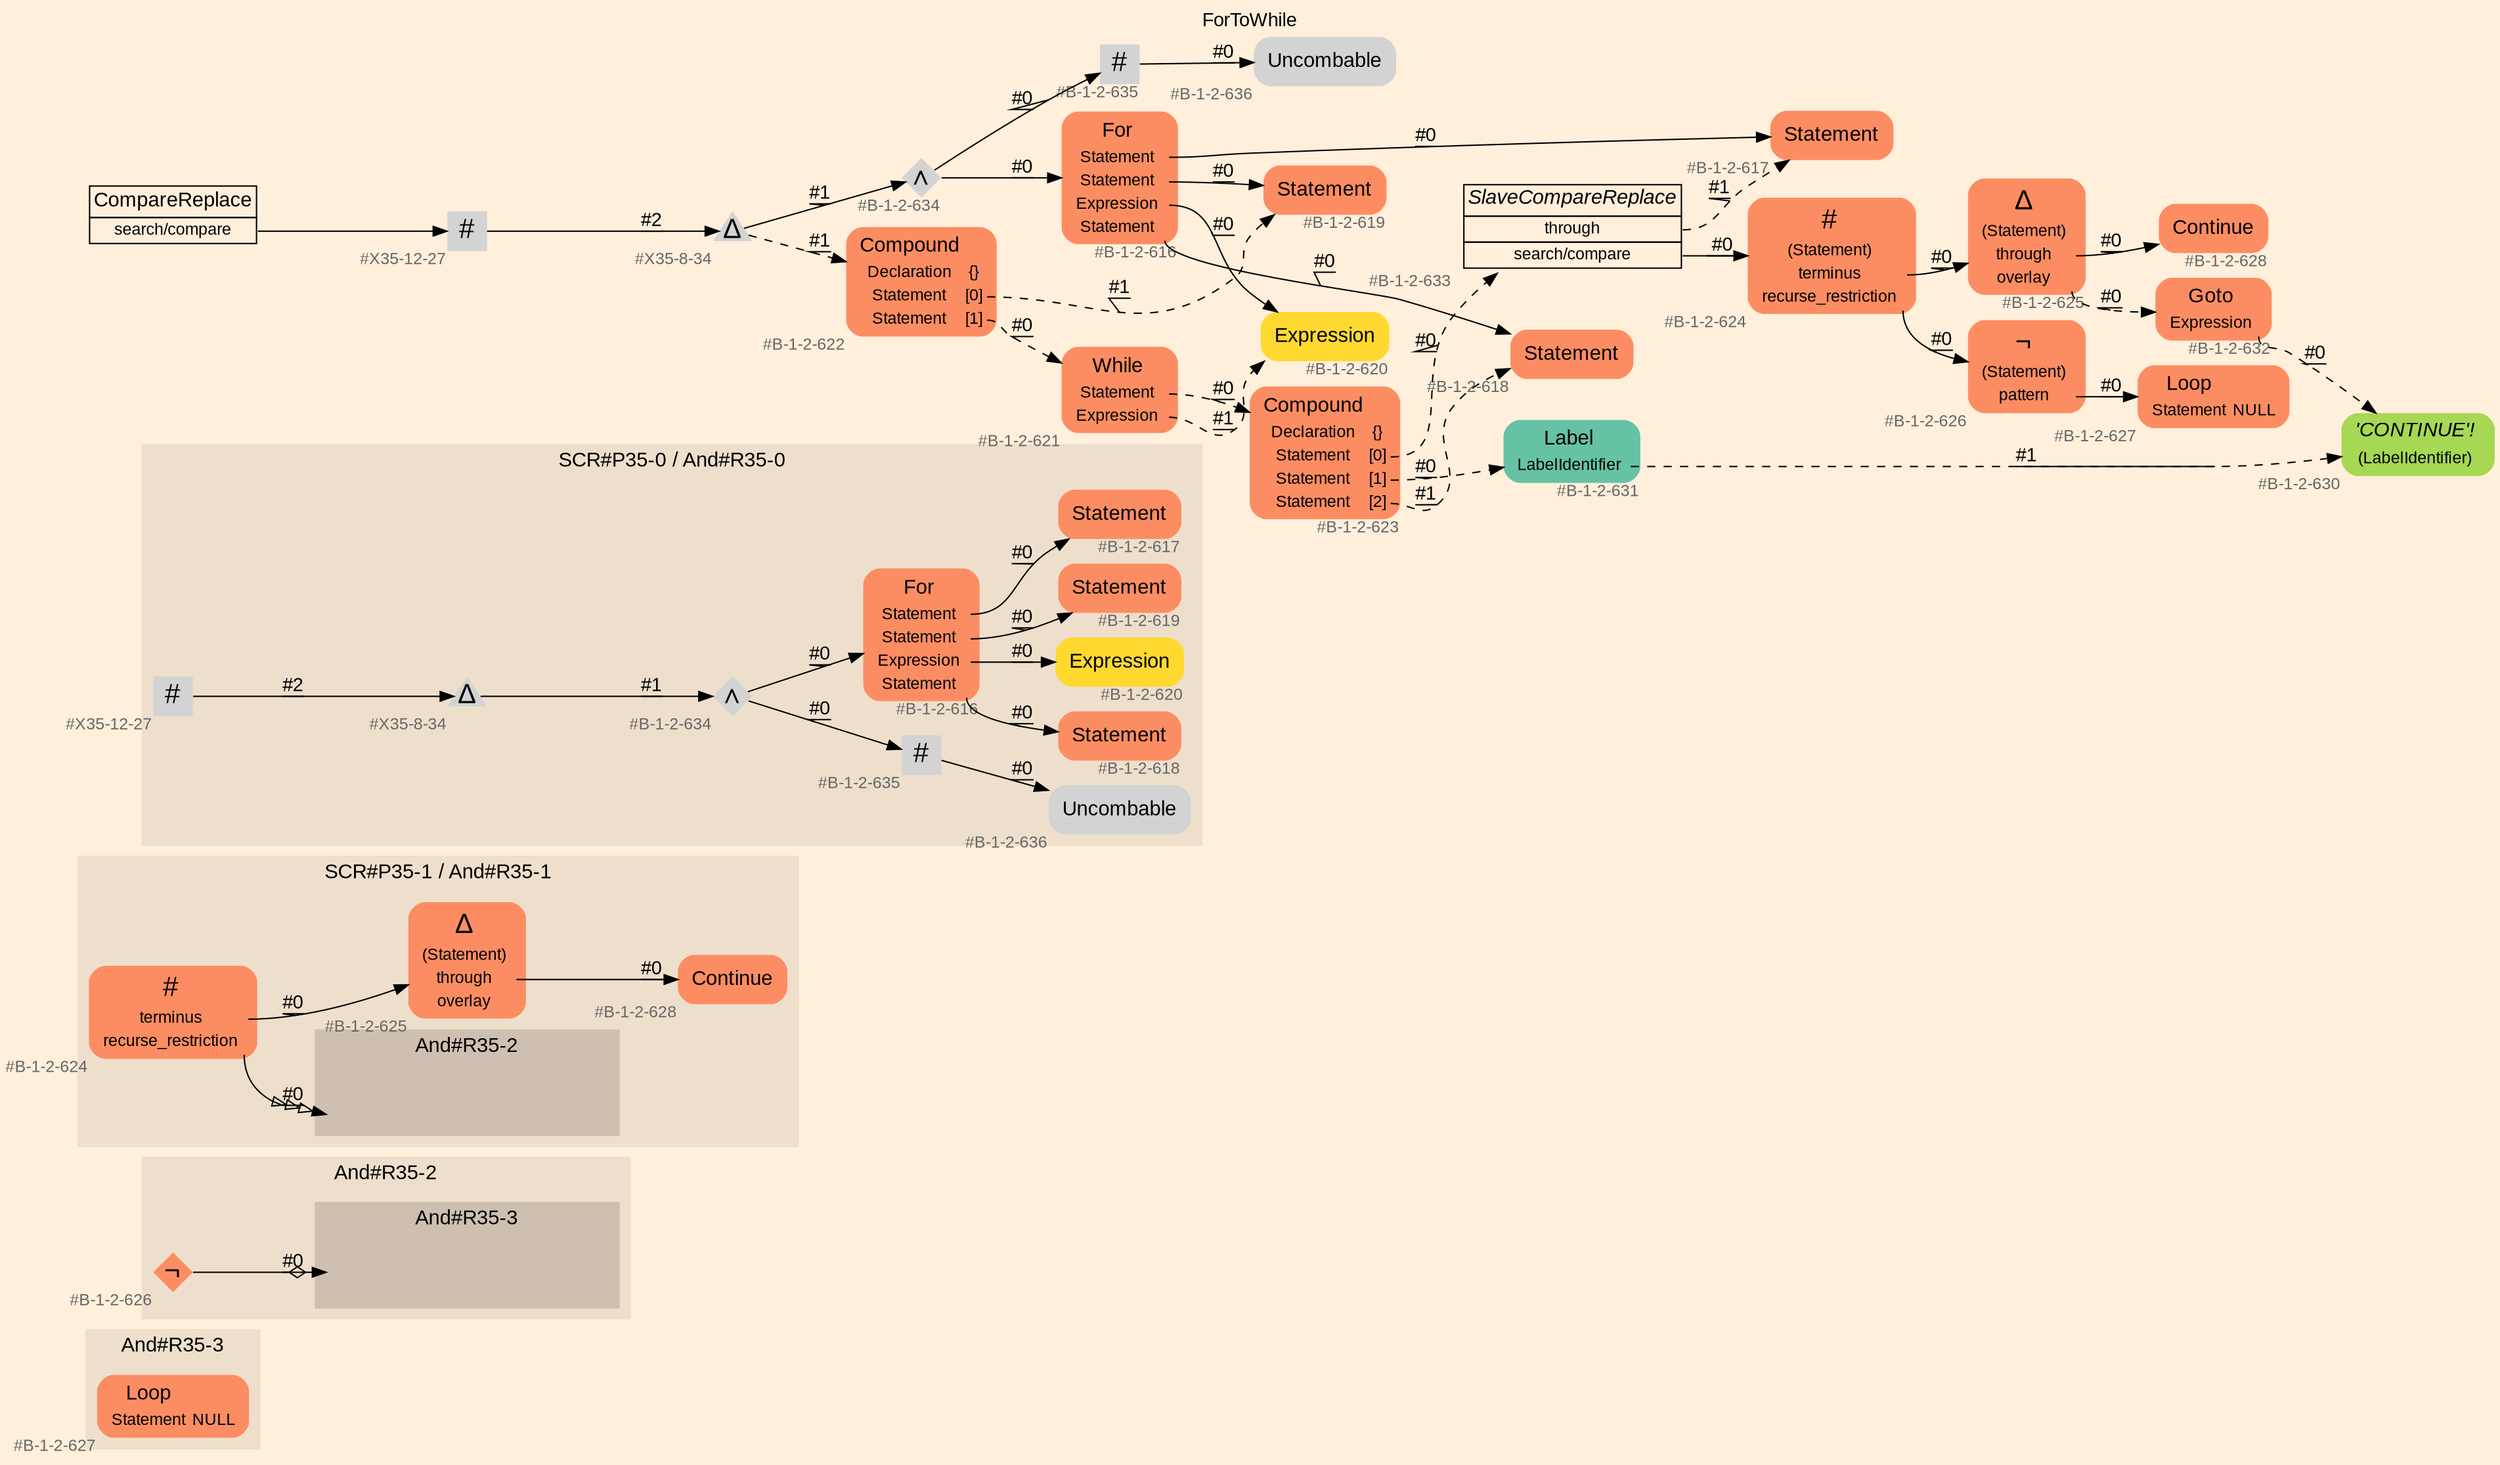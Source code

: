 digraph "ForToWhile" {
label = "ForToWhile"
labelloc = t
graph [
    rankdir = "LR"
    ranksep = 0.3
    bgcolor = antiquewhite1
    color = black
    fontcolor = black
    fontname = "Arial"
];
node [
    fontname = "Arial"
];
edge [
    fontname = "Arial"
];

// -------------------- figure And#R35-3 --------------------
// -------- region And#R35-3 ----------
subgraph "clusterAnd#R35-3" {
    label = "And#R35-3"
    style = "filled"
    color = antiquewhite2
    fontsize = "15"
    // -------- block And#R35-3/#B-1-2-627 ----------
    "And#R35-3/#B-1-2-627" [
        fillcolor = "/set28/2"
        xlabel = "#B-1-2-627"
        fontsize = "12"
        fontcolor = grey40
        shape = "plaintext"
        label = <<TABLE BORDER="0" CELLBORDER="0" CELLSPACING="0">
         <TR><TD><FONT COLOR="black" POINT-SIZE="15">Loop</FONT></TD></TR>
         <TR><TD><FONT COLOR="black" POINT-SIZE="12">Statement</FONT></TD><TD PORT="port0"><FONT COLOR="black" POINT-SIZE="12">NULL</FONT></TD></TR>
        </TABLE>>
        style = "rounded,filled"
    ];
    
}


// -------------------- figure And#R35-2 --------------------
// -------- region And#R35-2 ----------
subgraph "clusterAnd#R35-2" {
    label = "And#R35-2"
    style = "filled"
    color = antiquewhite2
    fontsize = "15"
    // -------- block And#R35-2/#B-1-2-626 ----------
    "And#R35-2/#B-1-2-626" [
        fillcolor = "/set28/2"
        xlabel = "#B-1-2-626"
        fontsize = "12"
        fontcolor = grey40
        shape = "diamond"
        label = <<FONT COLOR="black" POINT-SIZE="20">¬</FONT>>
        style = "filled"
        penwidth = 0.0
        fixedsize = true
        width = 0.4
        height = 0.4
    ];
    
    // -------- region And#R35-2/And#R35-3 ----------
    subgraph "clusterAnd#R35-2/And#R35-3" {
        label = "And#R35-3"
        style = "filled"
        color = antiquewhite3
        fontsize = "15"
        // -------- block And#R35-2/And#R35-3/#B-1-2-627 ----------
        "And#R35-2/And#R35-3/#B-1-2-627" [
            fillcolor = "/set28/2"
            xlabel = "#B-1-2-627"
            fontsize = "12"
            fontcolor = grey40
            shape = "none"
            style = "invisible"
        ];
        
    }
    
}

"And#R35-2/#B-1-2-626" -> "And#R35-2/And#R35-3/#B-1-2-627" [
    arrowhead="normalnoneodiamond"
    label = "#0"
    decorate = true
    color = black
    fontcolor = black
];


// -------------------- figure And#R35-1 --------------------
// -------- region And#R35-1 ----------
subgraph "clusterAnd#R35-1" {
    label = "SCR#P35-1 / And#R35-1"
    style = "filled"
    color = antiquewhite2
    fontsize = "15"
    // -------- block And#R35-1/#B-1-2-624 ----------
    "And#R35-1/#B-1-2-624" [
        fillcolor = "/set28/2"
        xlabel = "#B-1-2-624"
        fontsize = "12"
        fontcolor = grey40
        shape = "plaintext"
        label = <<TABLE BORDER="0" CELLBORDER="0" CELLSPACING="0">
         <TR><TD><FONT COLOR="black" POINT-SIZE="20">#</FONT></TD></TR>
         <TR><TD><FONT COLOR="black" POINT-SIZE="12">terminus</FONT></TD><TD PORT="port0"></TD></TR>
         <TR><TD><FONT COLOR="black" POINT-SIZE="12">recurse_restriction</FONT></TD><TD PORT="port1"></TD></TR>
        </TABLE>>
        style = "rounded,filled"
    ];
    
    // -------- block And#R35-1/#B-1-2-625 ----------
    "And#R35-1/#B-1-2-625" [
        fillcolor = "/set28/2"
        xlabel = "#B-1-2-625"
        fontsize = "12"
        fontcolor = grey40
        shape = "plaintext"
        label = <<TABLE BORDER="0" CELLBORDER="0" CELLSPACING="0">
         <TR><TD><FONT COLOR="black" POINT-SIZE="20">Δ</FONT></TD></TR>
         <TR><TD><FONT COLOR="black" POINT-SIZE="12">(Statement)</FONT></TD><TD PORT="port0"></TD></TR>
         <TR><TD><FONT COLOR="black" POINT-SIZE="12">through</FONT></TD><TD PORT="port1"></TD></TR>
         <TR><TD><FONT COLOR="black" POINT-SIZE="12">overlay</FONT></TD><TD PORT="port2"></TD></TR>
        </TABLE>>
        style = "rounded,filled"
    ];
    
    // -------- block And#R35-1/#B-1-2-628 ----------
    "And#R35-1/#B-1-2-628" [
        fillcolor = "/set28/2"
        xlabel = "#B-1-2-628"
        fontsize = "12"
        fontcolor = grey40
        shape = "plaintext"
        label = <<TABLE BORDER="0" CELLBORDER="0" CELLSPACING="0">
         <TR><TD><FONT COLOR="black" POINT-SIZE="15">Continue</FONT></TD></TR>
        </TABLE>>
        style = "rounded,filled"
    ];
    
    // -------- region And#R35-1/And#R35-2 ----------
    subgraph "clusterAnd#R35-1/And#R35-2" {
        label = "And#R35-2"
        style = "filled"
        color = antiquewhite3
        fontsize = "15"
        // -------- block And#R35-1/And#R35-2/#B-1-2-626 ----------
        "And#R35-1/And#R35-2/#B-1-2-626" [
            fillcolor = "/set28/2"
            xlabel = "#B-1-2-626"
            fontsize = "12"
            fontcolor = grey40
            shape = "none"
            style = "invisible"
        ];
        
    }
    
}

"And#R35-1/#B-1-2-624":port0 -> "And#R35-1/#B-1-2-625" [
    label = "#0"
    decorate = true
    color = black
    fontcolor = black
];

"And#R35-1/#B-1-2-624":port1 -> "And#R35-1/And#R35-2/#B-1-2-626" [
    arrowhead="normalonormalonormalonormal"
    label = "#0"
    decorate = true
    color = black
    fontcolor = black
];

"And#R35-1/#B-1-2-625":port1 -> "And#R35-1/#B-1-2-628" [
    label = "#0"
    decorate = true
    color = black
    fontcolor = black
];


// -------------------- figure And#R35-0 --------------------
// -------- region And#R35-0 ----------
subgraph "clusterAnd#R35-0" {
    label = "SCR#P35-0 / And#R35-0"
    style = "filled"
    color = antiquewhite2
    fontsize = "15"
    // -------- block And#R35-0/#B-1-2-617 ----------
    "And#R35-0/#B-1-2-617" [
        fillcolor = "/set28/2"
        xlabel = "#B-1-2-617"
        fontsize = "12"
        fontcolor = grey40
        shape = "plaintext"
        label = <<TABLE BORDER="0" CELLBORDER="0" CELLSPACING="0">
         <TR><TD><FONT COLOR="black" POINT-SIZE="15">Statement</FONT></TD></TR>
        </TABLE>>
        style = "rounded,filled"
    ];
    
    // -------- block And#R35-0/#B-1-2-620 ----------
    "And#R35-0/#B-1-2-620" [
        fillcolor = "/set28/6"
        xlabel = "#B-1-2-620"
        fontsize = "12"
        fontcolor = grey40
        shape = "plaintext"
        label = <<TABLE BORDER="0" CELLBORDER="0" CELLSPACING="0">
         <TR><TD><FONT COLOR="black" POINT-SIZE="15">Expression</FONT></TD></TR>
        </TABLE>>
        style = "rounded,filled"
    ];
    
    // -------- block And#R35-0/#B-1-2-634 ----------
    "And#R35-0/#B-1-2-634" [
        xlabel = "#B-1-2-634"
        fontsize = "12"
        fontcolor = grey40
        shape = "diamond"
        label = <<FONT COLOR="black" POINT-SIZE="20">∧</FONT>>
        style = "filled"
        penwidth = 0.0
        fixedsize = true
        width = 0.4
        height = 0.4
    ];
    
    // -------- block And#R35-0/#B-1-2-636 ----------
    "And#R35-0/#B-1-2-636" [
        xlabel = "#B-1-2-636"
        fontsize = "12"
        fontcolor = grey40
        shape = "plaintext"
        label = <<TABLE BORDER="0" CELLBORDER="0" CELLSPACING="0">
         <TR><TD><FONT COLOR="black" POINT-SIZE="15">Uncombable</FONT></TD></TR>
        </TABLE>>
        style = "rounded,filled"
    ];
    
    // -------- block And#R35-0/#B-1-2-619 ----------
    "And#R35-0/#B-1-2-619" [
        fillcolor = "/set28/2"
        xlabel = "#B-1-2-619"
        fontsize = "12"
        fontcolor = grey40
        shape = "plaintext"
        label = <<TABLE BORDER="0" CELLBORDER="0" CELLSPACING="0">
         <TR><TD><FONT COLOR="black" POINT-SIZE="15">Statement</FONT></TD></TR>
        </TABLE>>
        style = "rounded,filled"
    ];
    
    // -------- block And#R35-0/#B-1-2-635 ----------
    "And#R35-0/#B-1-2-635" [
        xlabel = "#B-1-2-635"
        fontsize = "12"
        fontcolor = grey40
        shape = "square"
        label = <<FONT COLOR="black" POINT-SIZE="20">#</FONT>>
        style = "filled"
        penwidth = 0.0
        fixedsize = true
        width = 0.4
        height = 0.4
    ];
    
    // -------- block And#R35-0/#B-1-2-618 ----------
    "And#R35-0/#B-1-2-618" [
        fillcolor = "/set28/2"
        xlabel = "#B-1-2-618"
        fontsize = "12"
        fontcolor = grey40
        shape = "plaintext"
        label = <<TABLE BORDER="0" CELLBORDER="0" CELLSPACING="0">
         <TR><TD><FONT COLOR="black" POINT-SIZE="15">Statement</FONT></TD></TR>
        </TABLE>>
        style = "rounded,filled"
    ];
    
    // -------- block And#R35-0/#X35-12-27 ----------
    "And#R35-0/#X35-12-27" [
        xlabel = "#X35-12-27"
        fontsize = "12"
        fontcolor = grey40
        shape = "square"
        label = <<FONT COLOR="black" POINT-SIZE="20">#</FONT>>
        style = "filled"
        penwidth = 0.0
        fixedsize = true
        width = 0.4
        height = 0.4
    ];
    
    // -------- block And#R35-0/#B-1-2-616 ----------
    "And#R35-0/#B-1-2-616" [
        fillcolor = "/set28/2"
        xlabel = "#B-1-2-616"
        fontsize = "12"
        fontcolor = grey40
        shape = "plaintext"
        label = <<TABLE BORDER="0" CELLBORDER="0" CELLSPACING="0">
         <TR><TD><FONT COLOR="black" POINT-SIZE="15">For</FONT></TD></TR>
         <TR><TD><FONT COLOR="black" POINT-SIZE="12">Statement</FONT></TD><TD PORT="port0"></TD></TR>
         <TR><TD><FONT COLOR="black" POINT-SIZE="12">Statement</FONT></TD><TD PORT="port1"></TD></TR>
         <TR><TD><FONT COLOR="black" POINT-SIZE="12">Expression</FONT></TD><TD PORT="port2"></TD></TR>
         <TR><TD><FONT COLOR="black" POINT-SIZE="12">Statement</FONT></TD><TD PORT="port3"></TD></TR>
        </TABLE>>
        style = "rounded,filled"
    ];
    
    // -------- block And#R35-0/#X35-8-34 ----------
    "And#R35-0/#X35-8-34" [
        xlabel = "#X35-8-34"
        fontsize = "12"
        fontcolor = grey40
        shape = "triangle"
        label = <<FONT COLOR="black" POINT-SIZE="20">Δ</FONT>>
        style = "filled"
        penwidth = 0.0
        fixedsize = true
        width = 0.4
        height = 0.4
    ];
    
}

"And#R35-0/#B-1-2-634" -> "And#R35-0/#B-1-2-616" [
    label = "#0"
    decorate = true
    color = black
    fontcolor = black
];

"And#R35-0/#B-1-2-634" -> "And#R35-0/#B-1-2-635" [
    label = "#0"
    decorate = true
    color = black
    fontcolor = black
];

"And#R35-0/#B-1-2-635" -> "And#R35-0/#B-1-2-636" [
    label = "#0"
    decorate = true
    color = black
    fontcolor = black
];

"And#R35-0/#X35-12-27" -> "And#R35-0/#X35-8-34" [
    label = "#2"
    decorate = true
    color = black
    fontcolor = black
];

"And#R35-0/#B-1-2-616":port0 -> "And#R35-0/#B-1-2-617" [
    label = "#0"
    decorate = true
    color = black
    fontcolor = black
];

"And#R35-0/#B-1-2-616":port1 -> "And#R35-0/#B-1-2-619" [
    label = "#0"
    decorate = true
    color = black
    fontcolor = black
];

"And#R35-0/#B-1-2-616":port2 -> "And#R35-0/#B-1-2-620" [
    label = "#0"
    decorate = true
    color = black
    fontcolor = black
];

"And#R35-0/#B-1-2-616":port3 -> "And#R35-0/#B-1-2-618" [
    label = "#0"
    decorate = true
    color = black
    fontcolor = black
];

"And#R35-0/#X35-8-34" -> "And#R35-0/#B-1-2-634" [
    label = "#1"
    decorate = true
    color = black
    fontcolor = black
];


// -------------------- transformation figure --------------------
// -------- block CR#X35-10-35 ----------
"CR#X35-10-35" [
    fillcolor = antiquewhite1
    fontsize = "12"
    fontcolor = grey40
    shape = "plaintext"
    label = <<TABLE BORDER="0" CELLBORDER="1" CELLSPACING="0">
     <TR><TD><FONT COLOR="black" POINT-SIZE="15">CompareReplace</FONT></TD></TR>
     <TR><TD PORT="port0"><FONT COLOR="black" POINT-SIZE="12">search/compare</FONT></TD></TR>
    </TABLE>>
    style = "filled"
    color = black
];

// -------- block #X35-12-27 ----------
"#X35-12-27" [
    xlabel = "#X35-12-27"
    fontsize = "12"
    fontcolor = grey40
    shape = "square"
    label = <<FONT COLOR="black" POINT-SIZE="20">#</FONT>>
    style = "filled"
    penwidth = 0.0
    fixedsize = true
    width = 0.4
    height = 0.4
];

// -------- block #X35-8-34 ----------
"#X35-8-34" [
    xlabel = "#X35-8-34"
    fontsize = "12"
    fontcolor = grey40
    shape = "triangle"
    label = <<FONT COLOR="black" POINT-SIZE="20">Δ</FONT>>
    style = "filled"
    penwidth = 0.0
    fixedsize = true
    width = 0.4
    height = 0.4
];

// -------- block #B-1-2-634 ----------
"#B-1-2-634" [
    xlabel = "#B-1-2-634"
    fontsize = "12"
    fontcolor = grey40
    shape = "diamond"
    label = <<FONT COLOR="black" POINT-SIZE="20">∧</FONT>>
    style = "filled"
    penwidth = 0.0
    fixedsize = true
    width = 0.4
    height = 0.4
];

// -------- block #B-1-2-616 ----------
"#B-1-2-616" [
    fillcolor = "/set28/2"
    xlabel = "#B-1-2-616"
    fontsize = "12"
    fontcolor = grey40
    shape = "plaintext"
    label = <<TABLE BORDER="0" CELLBORDER="0" CELLSPACING="0">
     <TR><TD><FONT COLOR="black" POINT-SIZE="15">For</FONT></TD></TR>
     <TR><TD><FONT COLOR="black" POINT-SIZE="12">Statement</FONT></TD><TD PORT="port0"></TD></TR>
     <TR><TD><FONT COLOR="black" POINT-SIZE="12">Statement</FONT></TD><TD PORT="port1"></TD></TR>
     <TR><TD><FONT COLOR="black" POINT-SIZE="12">Expression</FONT></TD><TD PORT="port2"></TD></TR>
     <TR><TD><FONT COLOR="black" POINT-SIZE="12">Statement</FONT></TD><TD PORT="port3"></TD></TR>
    </TABLE>>
    style = "rounded,filled"
];

// -------- block #B-1-2-617 ----------
"#B-1-2-617" [
    fillcolor = "/set28/2"
    xlabel = "#B-1-2-617"
    fontsize = "12"
    fontcolor = grey40
    shape = "plaintext"
    label = <<TABLE BORDER="0" CELLBORDER="0" CELLSPACING="0">
     <TR><TD><FONT COLOR="black" POINT-SIZE="15">Statement</FONT></TD></TR>
    </TABLE>>
    style = "rounded,filled"
];

// -------- block #B-1-2-619 ----------
"#B-1-2-619" [
    fillcolor = "/set28/2"
    xlabel = "#B-1-2-619"
    fontsize = "12"
    fontcolor = grey40
    shape = "plaintext"
    label = <<TABLE BORDER="0" CELLBORDER="0" CELLSPACING="0">
     <TR><TD><FONT COLOR="black" POINT-SIZE="15">Statement</FONT></TD></TR>
    </TABLE>>
    style = "rounded,filled"
];

// -------- block #B-1-2-620 ----------
"#B-1-2-620" [
    fillcolor = "/set28/6"
    xlabel = "#B-1-2-620"
    fontsize = "12"
    fontcolor = grey40
    shape = "plaintext"
    label = <<TABLE BORDER="0" CELLBORDER="0" CELLSPACING="0">
     <TR><TD><FONT COLOR="black" POINT-SIZE="15">Expression</FONT></TD></TR>
    </TABLE>>
    style = "rounded,filled"
];

// -------- block #B-1-2-618 ----------
"#B-1-2-618" [
    fillcolor = "/set28/2"
    xlabel = "#B-1-2-618"
    fontsize = "12"
    fontcolor = grey40
    shape = "plaintext"
    label = <<TABLE BORDER="0" CELLBORDER="0" CELLSPACING="0">
     <TR><TD><FONT COLOR="black" POINT-SIZE="15">Statement</FONT></TD></TR>
    </TABLE>>
    style = "rounded,filled"
];

// -------- block #B-1-2-635 ----------
"#B-1-2-635" [
    xlabel = "#B-1-2-635"
    fontsize = "12"
    fontcolor = grey40
    shape = "square"
    label = <<FONT COLOR="black" POINT-SIZE="20">#</FONT>>
    style = "filled"
    penwidth = 0.0
    fixedsize = true
    width = 0.4
    height = 0.4
];

// -------- block #B-1-2-636 ----------
"#B-1-2-636" [
    xlabel = "#B-1-2-636"
    fontsize = "12"
    fontcolor = grey40
    shape = "plaintext"
    label = <<TABLE BORDER="0" CELLBORDER="0" CELLSPACING="0">
     <TR><TD><FONT COLOR="black" POINT-SIZE="15">Uncombable</FONT></TD></TR>
    </TABLE>>
    style = "rounded,filled"
];

// -------- block #B-1-2-622 ----------
"#B-1-2-622" [
    fillcolor = "/set28/2"
    xlabel = "#B-1-2-622"
    fontsize = "12"
    fontcolor = grey40
    shape = "plaintext"
    label = <<TABLE BORDER="0" CELLBORDER="0" CELLSPACING="0">
     <TR><TD><FONT COLOR="black" POINT-SIZE="15">Compound</FONT></TD></TR>
     <TR><TD><FONT COLOR="black" POINT-SIZE="12">Declaration</FONT></TD><TD PORT="port0"><FONT COLOR="black" POINT-SIZE="12">{}</FONT></TD></TR>
     <TR><TD><FONT COLOR="black" POINT-SIZE="12">Statement</FONT></TD><TD PORT="port1"><FONT COLOR="black" POINT-SIZE="12">[0]</FONT></TD></TR>
     <TR><TD><FONT COLOR="black" POINT-SIZE="12">Statement</FONT></TD><TD PORT="port2"><FONT COLOR="black" POINT-SIZE="12">[1]</FONT></TD></TR>
    </TABLE>>
    style = "rounded,filled"
];

// -------- block #B-1-2-621 ----------
"#B-1-2-621" [
    fillcolor = "/set28/2"
    xlabel = "#B-1-2-621"
    fontsize = "12"
    fontcolor = grey40
    shape = "plaintext"
    label = <<TABLE BORDER="0" CELLBORDER="0" CELLSPACING="0">
     <TR><TD><FONT COLOR="black" POINT-SIZE="15">While</FONT></TD></TR>
     <TR><TD><FONT COLOR="black" POINT-SIZE="12">Statement</FONT></TD><TD PORT="port0"></TD></TR>
     <TR><TD><FONT COLOR="black" POINT-SIZE="12">Expression</FONT></TD><TD PORT="port1"></TD></TR>
    </TABLE>>
    style = "rounded,filled"
];

// -------- block #B-1-2-623 ----------
"#B-1-2-623" [
    fillcolor = "/set28/2"
    xlabel = "#B-1-2-623"
    fontsize = "12"
    fontcolor = grey40
    shape = "plaintext"
    label = <<TABLE BORDER="0" CELLBORDER="0" CELLSPACING="0">
     <TR><TD><FONT COLOR="black" POINT-SIZE="15">Compound</FONT></TD></TR>
     <TR><TD><FONT COLOR="black" POINT-SIZE="12">Declaration</FONT></TD><TD PORT="port0"><FONT COLOR="black" POINT-SIZE="12">{}</FONT></TD></TR>
     <TR><TD><FONT COLOR="black" POINT-SIZE="12">Statement</FONT></TD><TD PORT="port1"><FONT COLOR="black" POINT-SIZE="12">[0]</FONT></TD></TR>
     <TR><TD><FONT COLOR="black" POINT-SIZE="12">Statement</FONT></TD><TD PORT="port2"><FONT COLOR="black" POINT-SIZE="12">[1]</FONT></TD></TR>
     <TR><TD><FONT COLOR="black" POINT-SIZE="12">Statement</FONT></TD><TD PORT="port3"><FONT COLOR="black" POINT-SIZE="12">[2]</FONT></TD></TR>
    </TABLE>>
    style = "rounded,filled"
];

// -------- block #B-1-2-633 ----------
"#B-1-2-633" [
    fillcolor = antiquewhite1
    xlabel = "#B-1-2-633"
    fontsize = "12"
    fontcolor = grey40
    shape = "plaintext"
    label = <<TABLE BORDER="0" CELLBORDER="1" CELLSPACING="0">
     <TR><TD><FONT COLOR="black" POINT-SIZE="15"><I>SlaveCompareReplace</I></FONT></TD></TR>
     <TR><TD PORT="port0"><FONT COLOR="black" POINT-SIZE="12">through</FONT></TD></TR>
     <TR><TD PORT="port1"><FONT COLOR="black" POINT-SIZE="12">search/compare</FONT></TD></TR>
    </TABLE>>
    style = "filled"
    color = black
];

// -------- block #B-1-2-624 ----------
"#B-1-2-624" [
    fillcolor = "/set28/2"
    xlabel = "#B-1-2-624"
    fontsize = "12"
    fontcolor = grey40
    shape = "plaintext"
    label = <<TABLE BORDER="0" CELLBORDER="0" CELLSPACING="0">
     <TR><TD><FONT COLOR="black" POINT-SIZE="20">#</FONT></TD></TR>
     <TR><TD><FONT COLOR="black" POINT-SIZE="12">(Statement)</FONT></TD><TD PORT="port0"></TD></TR>
     <TR><TD><FONT COLOR="black" POINT-SIZE="12">terminus</FONT></TD><TD PORT="port1"></TD></TR>
     <TR><TD><FONT COLOR="black" POINT-SIZE="12">recurse_restriction</FONT></TD><TD PORT="port2"></TD></TR>
    </TABLE>>
    style = "rounded,filled"
];

// -------- block #B-1-2-625 ----------
"#B-1-2-625" [
    fillcolor = "/set28/2"
    xlabel = "#B-1-2-625"
    fontsize = "12"
    fontcolor = grey40
    shape = "plaintext"
    label = <<TABLE BORDER="0" CELLBORDER="0" CELLSPACING="0">
     <TR><TD><FONT COLOR="black" POINT-SIZE="20">Δ</FONT></TD></TR>
     <TR><TD><FONT COLOR="black" POINT-SIZE="12">(Statement)</FONT></TD><TD PORT="port0"></TD></TR>
     <TR><TD><FONT COLOR="black" POINT-SIZE="12">through</FONT></TD><TD PORT="port1"></TD></TR>
     <TR><TD><FONT COLOR="black" POINT-SIZE="12">overlay</FONT></TD><TD PORT="port2"></TD></TR>
    </TABLE>>
    style = "rounded,filled"
];

// -------- block #B-1-2-628 ----------
"#B-1-2-628" [
    fillcolor = "/set28/2"
    xlabel = "#B-1-2-628"
    fontsize = "12"
    fontcolor = grey40
    shape = "plaintext"
    label = <<TABLE BORDER="0" CELLBORDER="0" CELLSPACING="0">
     <TR><TD><FONT COLOR="black" POINT-SIZE="15">Continue</FONT></TD></TR>
    </TABLE>>
    style = "rounded,filled"
];

// -------- block #B-1-2-632 ----------
"#B-1-2-632" [
    fillcolor = "/set28/2"
    xlabel = "#B-1-2-632"
    fontsize = "12"
    fontcolor = grey40
    shape = "plaintext"
    label = <<TABLE BORDER="0" CELLBORDER="0" CELLSPACING="0">
     <TR><TD><FONT COLOR="black" POINT-SIZE="15">Goto</FONT></TD></TR>
     <TR><TD><FONT COLOR="black" POINT-SIZE="12">Expression</FONT></TD><TD PORT="port0"></TD></TR>
    </TABLE>>
    style = "rounded,filled"
];

// -------- block #B-1-2-630 ----------
"#B-1-2-630" [
    fillcolor = "/set28/5"
    xlabel = "#B-1-2-630"
    fontsize = "12"
    fontcolor = grey40
    shape = "plaintext"
    label = <<TABLE BORDER="0" CELLBORDER="0" CELLSPACING="0">
     <TR><TD><FONT COLOR="black" POINT-SIZE="15"><I>'CONTINUE'!</I></FONT></TD></TR>
     <TR><TD><FONT COLOR="black" POINT-SIZE="12">(LabelIdentifier)</FONT></TD><TD PORT="port0"></TD></TR>
    </TABLE>>
    style = "rounded,filled"
];

// -------- block #B-1-2-626 ----------
"#B-1-2-626" [
    fillcolor = "/set28/2"
    xlabel = "#B-1-2-626"
    fontsize = "12"
    fontcolor = grey40
    shape = "plaintext"
    label = <<TABLE BORDER="0" CELLBORDER="0" CELLSPACING="0">
     <TR><TD><FONT COLOR="black" POINT-SIZE="20">¬</FONT></TD></TR>
     <TR><TD><FONT COLOR="black" POINT-SIZE="12">(Statement)</FONT></TD><TD PORT="port0"></TD></TR>
     <TR><TD><FONT COLOR="black" POINT-SIZE="12">pattern</FONT></TD><TD PORT="port1"></TD></TR>
    </TABLE>>
    style = "rounded,filled"
];

// -------- block #B-1-2-627 ----------
"#B-1-2-627" [
    fillcolor = "/set28/2"
    xlabel = "#B-1-2-627"
    fontsize = "12"
    fontcolor = grey40
    shape = "plaintext"
    label = <<TABLE BORDER="0" CELLBORDER="0" CELLSPACING="0">
     <TR><TD><FONT COLOR="black" POINT-SIZE="15">Loop</FONT></TD></TR>
     <TR><TD><FONT COLOR="black" POINT-SIZE="12">Statement</FONT></TD><TD PORT="port0"><FONT COLOR="black" POINT-SIZE="12">NULL</FONT></TD></TR>
    </TABLE>>
    style = "rounded,filled"
];

// -------- block #B-1-2-631 ----------
"#B-1-2-631" [
    fillcolor = "/set28/1"
    xlabel = "#B-1-2-631"
    fontsize = "12"
    fontcolor = grey40
    shape = "plaintext"
    label = <<TABLE BORDER="0" CELLBORDER="0" CELLSPACING="0">
     <TR><TD><FONT COLOR="black" POINT-SIZE="15">Label</FONT></TD></TR>
     <TR><TD><FONT COLOR="black" POINT-SIZE="12">LabelIdentifier</FONT></TD><TD PORT="port0"></TD></TR>
    </TABLE>>
    style = "rounded,filled"
];

"CR#X35-10-35":port0 -> "#X35-12-27" [
    label = ""
    decorate = true
    color = black
    fontcolor = black
];

"#X35-12-27" -> "#X35-8-34" [
    label = "#2"
    decorate = true
    color = black
    fontcolor = black
];

"#X35-8-34" -> "#B-1-2-634" [
    label = "#1"
    decorate = true
    color = black
    fontcolor = black
];

"#X35-8-34" -> "#B-1-2-622" [
    style="dashed"
    label = "#1"
    decorate = true
    color = black
    fontcolor = black
];

"#B-1-2-634" -> "#B-1-2-616" [
    label = "#0"
    decorate = true
    color = black
    fontcolor = black
];

"#B-1-2-634" -> "#B-1-2-635" [
    label = "#0"
    decorate = true
    color = black
    fontcolor = black
];

"#B-1-2-616":port0 -> "#B-1-2-617" [
    label = "#0"
    decorate = true
    color = black
    fontcolor = black
];

"#B-1-2-616":port1 -> "#B-1-2-619" [
    label = "#0"
    decorate = true
    color = black
    fontcolor = black
];

"#B-1-2-616":port2 -> "#B-1-2-620" [
    label = "#0"
    decorate = true
    color = black
    fontcolor = black
];

"#B-1-2-616":port3 -> "#B-1-2-618" [
    label = "#0"
    decorate = true
    color = black
    fontcolor = black
];

"#B-1-2-635" -> "#B-1-2-636" [
    label = "#0"
    decorate = true
    color = black
    fontcolor = black
];

"#B-1-2-622":port1 -> "#B-1-2-619" [
    style="dashed"
    label = "#1"
    decorate = true
    color = black
    fontcolor = black
];

"#B-1-2-622":port2 -> "#B-1-2-621" [
    style="dashed"
    label = "#0"
    decorate = true
    color = black
    fontcolor = black
];

"#B-1-2-621":port0 -> "#B-1-2-623" [
    style="dashed"
    label = "#0"
    decorate = true
    color = black
    fontcolor = black
];

"#B-1-2-621":port1 -> "#B-1-2-620" [
    style="dashed"
    label = "#1"
    decorate = true
    color = black
    fontcolor = black
];

"#B-1-2-623":port1 -> "#B-1-2-633" [
    style="dashed"
    label = "#0"
    decorate = true
    color = black
    fontcolor = black
];

"#B-1-2-623":port2 -> "#B-1-2-631" [
    style="dashed"
    label = "#0"
    decorate = true
    color = black
    fontcolor = black
];

"#B-1-2-623":port3 -> "#B-1-2-618" [
    style="dashed"
    label = "#1"
    decorate = true
    color = black
    fontcolor = black
];

"#B-1-2-633":port0 -> "#B-1-2-617" [
    style="dashed"
    label = "#1"
    decorate = true
    color = black
    fontcolor = black
];

"#B-1-2-633":port1 -> "#B-1-2-624" [
    label = " #0"
    decorate = true
    color = black
    fontcolor = black
];

"#B-1-2-624":port1 -> "#B-1-2-625" [
    label = "#0"
    decorate = true
    color = black
    fontcolor = black
];

"#B-1-2-624":port2 -> "#B-1-2-626" [
    label = "#0"
    decorate = true
    color = black
    fontcolor = black
];

"#B-1-2-625":port1 -> "#B-1-2-628" [
    label = "#0"
    decorate = true
    color = black
    fontcolor = black
];

"#B-1-2-625":port2 -> "#B-1-2-632" [
    style="dashed"
    label = "#0"
    decorate = true
    color = black
    fontcolor = black
];

"#B-1-2-632":port0 -> "#B-1-2-630" [
    style="dashed"
    label = "#0"
    decorate = true
    color = black
    fontcolor = black
];

"#B-1-2-626":port1 -> "#B-1-2-627" [
    label = "#0"
    decorate = true
    color = black
    fontcolor = black
];

"#B-1-2-631":port0 -> "#B-1-2-630" [
    style="dashed"
    label = "#1"
    decorate = true
    color = black
    fontcolor = black
];


}
